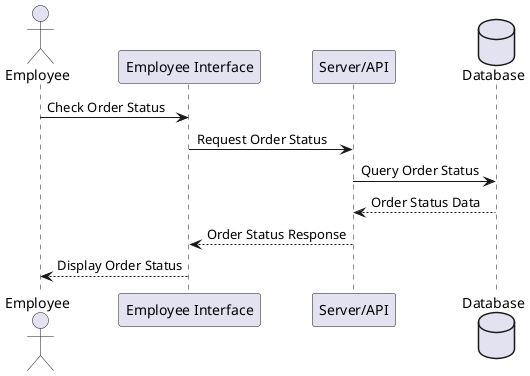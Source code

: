 @startuml
actor Employee as emp
participant "Employee Interface" as ui
participant "Server/API" as server
database "Database" as db

emp -> ui : Check Order Status
ui -> server : Request Order Status
server -> db : Query Order Status
db --> server : Order Status Data
server --> ui : Order Status Response
ui --> emp : Display Order Status

@enduml
